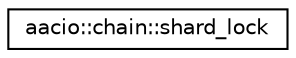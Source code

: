 digraph "Graphical Class Hierarchy"
{
  edge [fontname="Helvetica",fontsize="10",labelfontname="Helvetica",labelfontsize="10"];
  node [fontname="Helvetica",fontsize="10",shape=record];
  rankdir="LR";
  Node0 [label="aacio::chain::shard_lock",height=0.2,width=0.4,color="black", fillcolor="white", style="filled",URL="$structaacio_1_1chain_1_1shard__lock.html"];
}
